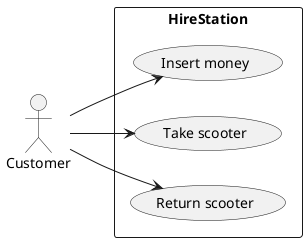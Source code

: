 @startuml Use Case Diagram
left to right direction
actor "Customer" as fc
rectangle HireStation {
  usecase "Insert money" as UC1
  usecase "Take scooter" as UC2
  usecase "Return scooter" as UC3
}
fc --> UC1
fc --> UC2
fc --> UC3

@enduml